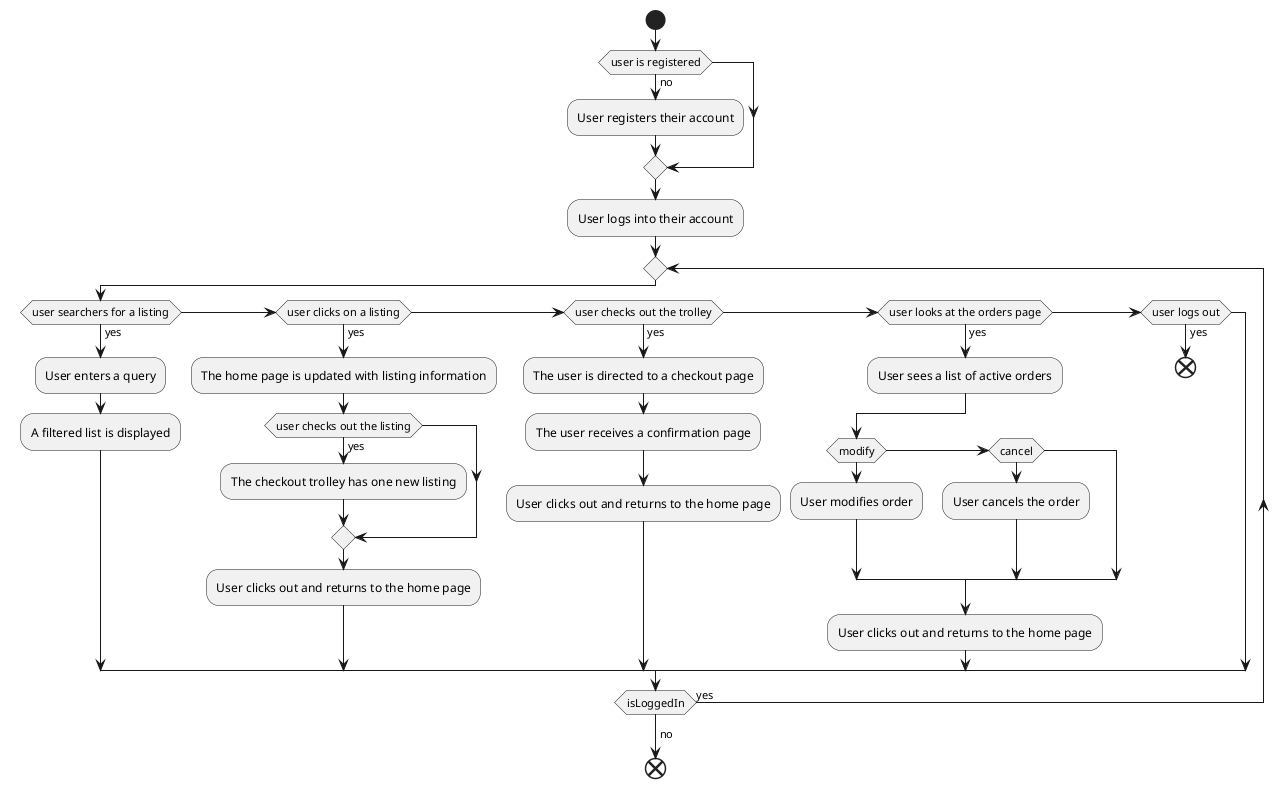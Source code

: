 @startuml
start

if(user is registered) then (no)
    :User registers their account;
endif
:User logs into their account;
repeat
    if(user searchers for a listing) then (yes)
        :User enters a query;
        :A filtered list is displayed;
    elseif(user clicks on a listing) then(yes)
        :The home page is updated with listing information;
        if(user checks out the listing) then (yes)
            :The checkout trolley has one new listing;
        endif
        :User clicks out and returns to the home page;
    elseif(user checks out the trolley) then(yes)
        :The user is directed to a checkout page;
        :The user receives a confirmation page;
        :User clicks out and returns to the home page;
    elseif(user looks at the orders page) then(yes)
        :User sees a list of active orders;
        if(modify) then
            :User modifies order;
        else if(cancel) then
            :User cancels the order;
        endif
        :User clicks out and returns to the home page;
    elseif(user logs out) then(yes)
        end
    endif
repeat while (isLoggedIn) is (yes)
-> no;
end
@enduml